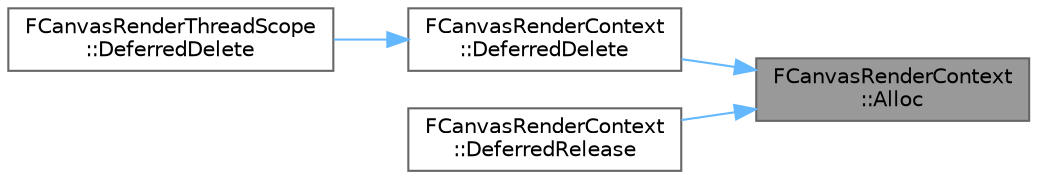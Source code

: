 digraph "FCanvasRenderContext::Alloc"
{
 // INTERACTIVE_SVG=YES
 // LATEX_PDF_SIZE
  bgcolor="transparent";
  edge [fontname=Helvetica,fontsize=10,labelfontname=Helvetica,labelfontsize=10];
  node [fontname=Helvetica,fontsize=10,shape=box,height=0.2,width=0.4];
  rankdir="RL";
  Node1 [id="Node000001",label="FCanvasRenderContext\l::Alloc",height=0.2,width=0.4,color="gray40", fillcolor="grey60", style="filled", fontcolor="black",tooltip=" "];
  Node1 -> Node2 [id="edge1_Node000001_Node000002",dir="back",color="steelblue1",style="solid",tooltip=" "];
  Node2 [id="Node000002",label="FCanvasRenderContext\l::DeferredDelete",height=0.2,width=0.4,color="grey40", fillcolor="white", style="filled",URL="$dc/d1f/classFCanvasRenderContext.html#a4b19f73f8872eb4b5f8c932fd35f78ff",tooltip=" "];
  Node2 -> Node3 [id="edge2_Node000002_Node000003",dir="back",color="steelblue1",style="solid",tooltip=" "];
  Node3 [id="Node000003",label="FCanvasRenderThreadScope\l::DeferredDelete",height=0.2,width=0.4,color="grey40", fillcolor="white", style="filled",URL="$da/d44/classFCanvasRenderThreadScope.html#a095f51b3ed692bddea312a82c8870529",tooltip=" "];
  Node1 -> Node4 [id="edge3_Node000001_Node000004",dir="back",color="steelblue1",style="solid",tooltip=" "];
  Node4 [id="Node000004",label="FCanvasRenderContext\l::DeferredRelease",height=0.2,width=0.4,color="grey40", fillcolor="white", style="filled",URL="$dc/d1f/classFCanvasRenderContext.html#af7f811e54686ed773c4b105ec3e805bb",tooltip=" "];
}
